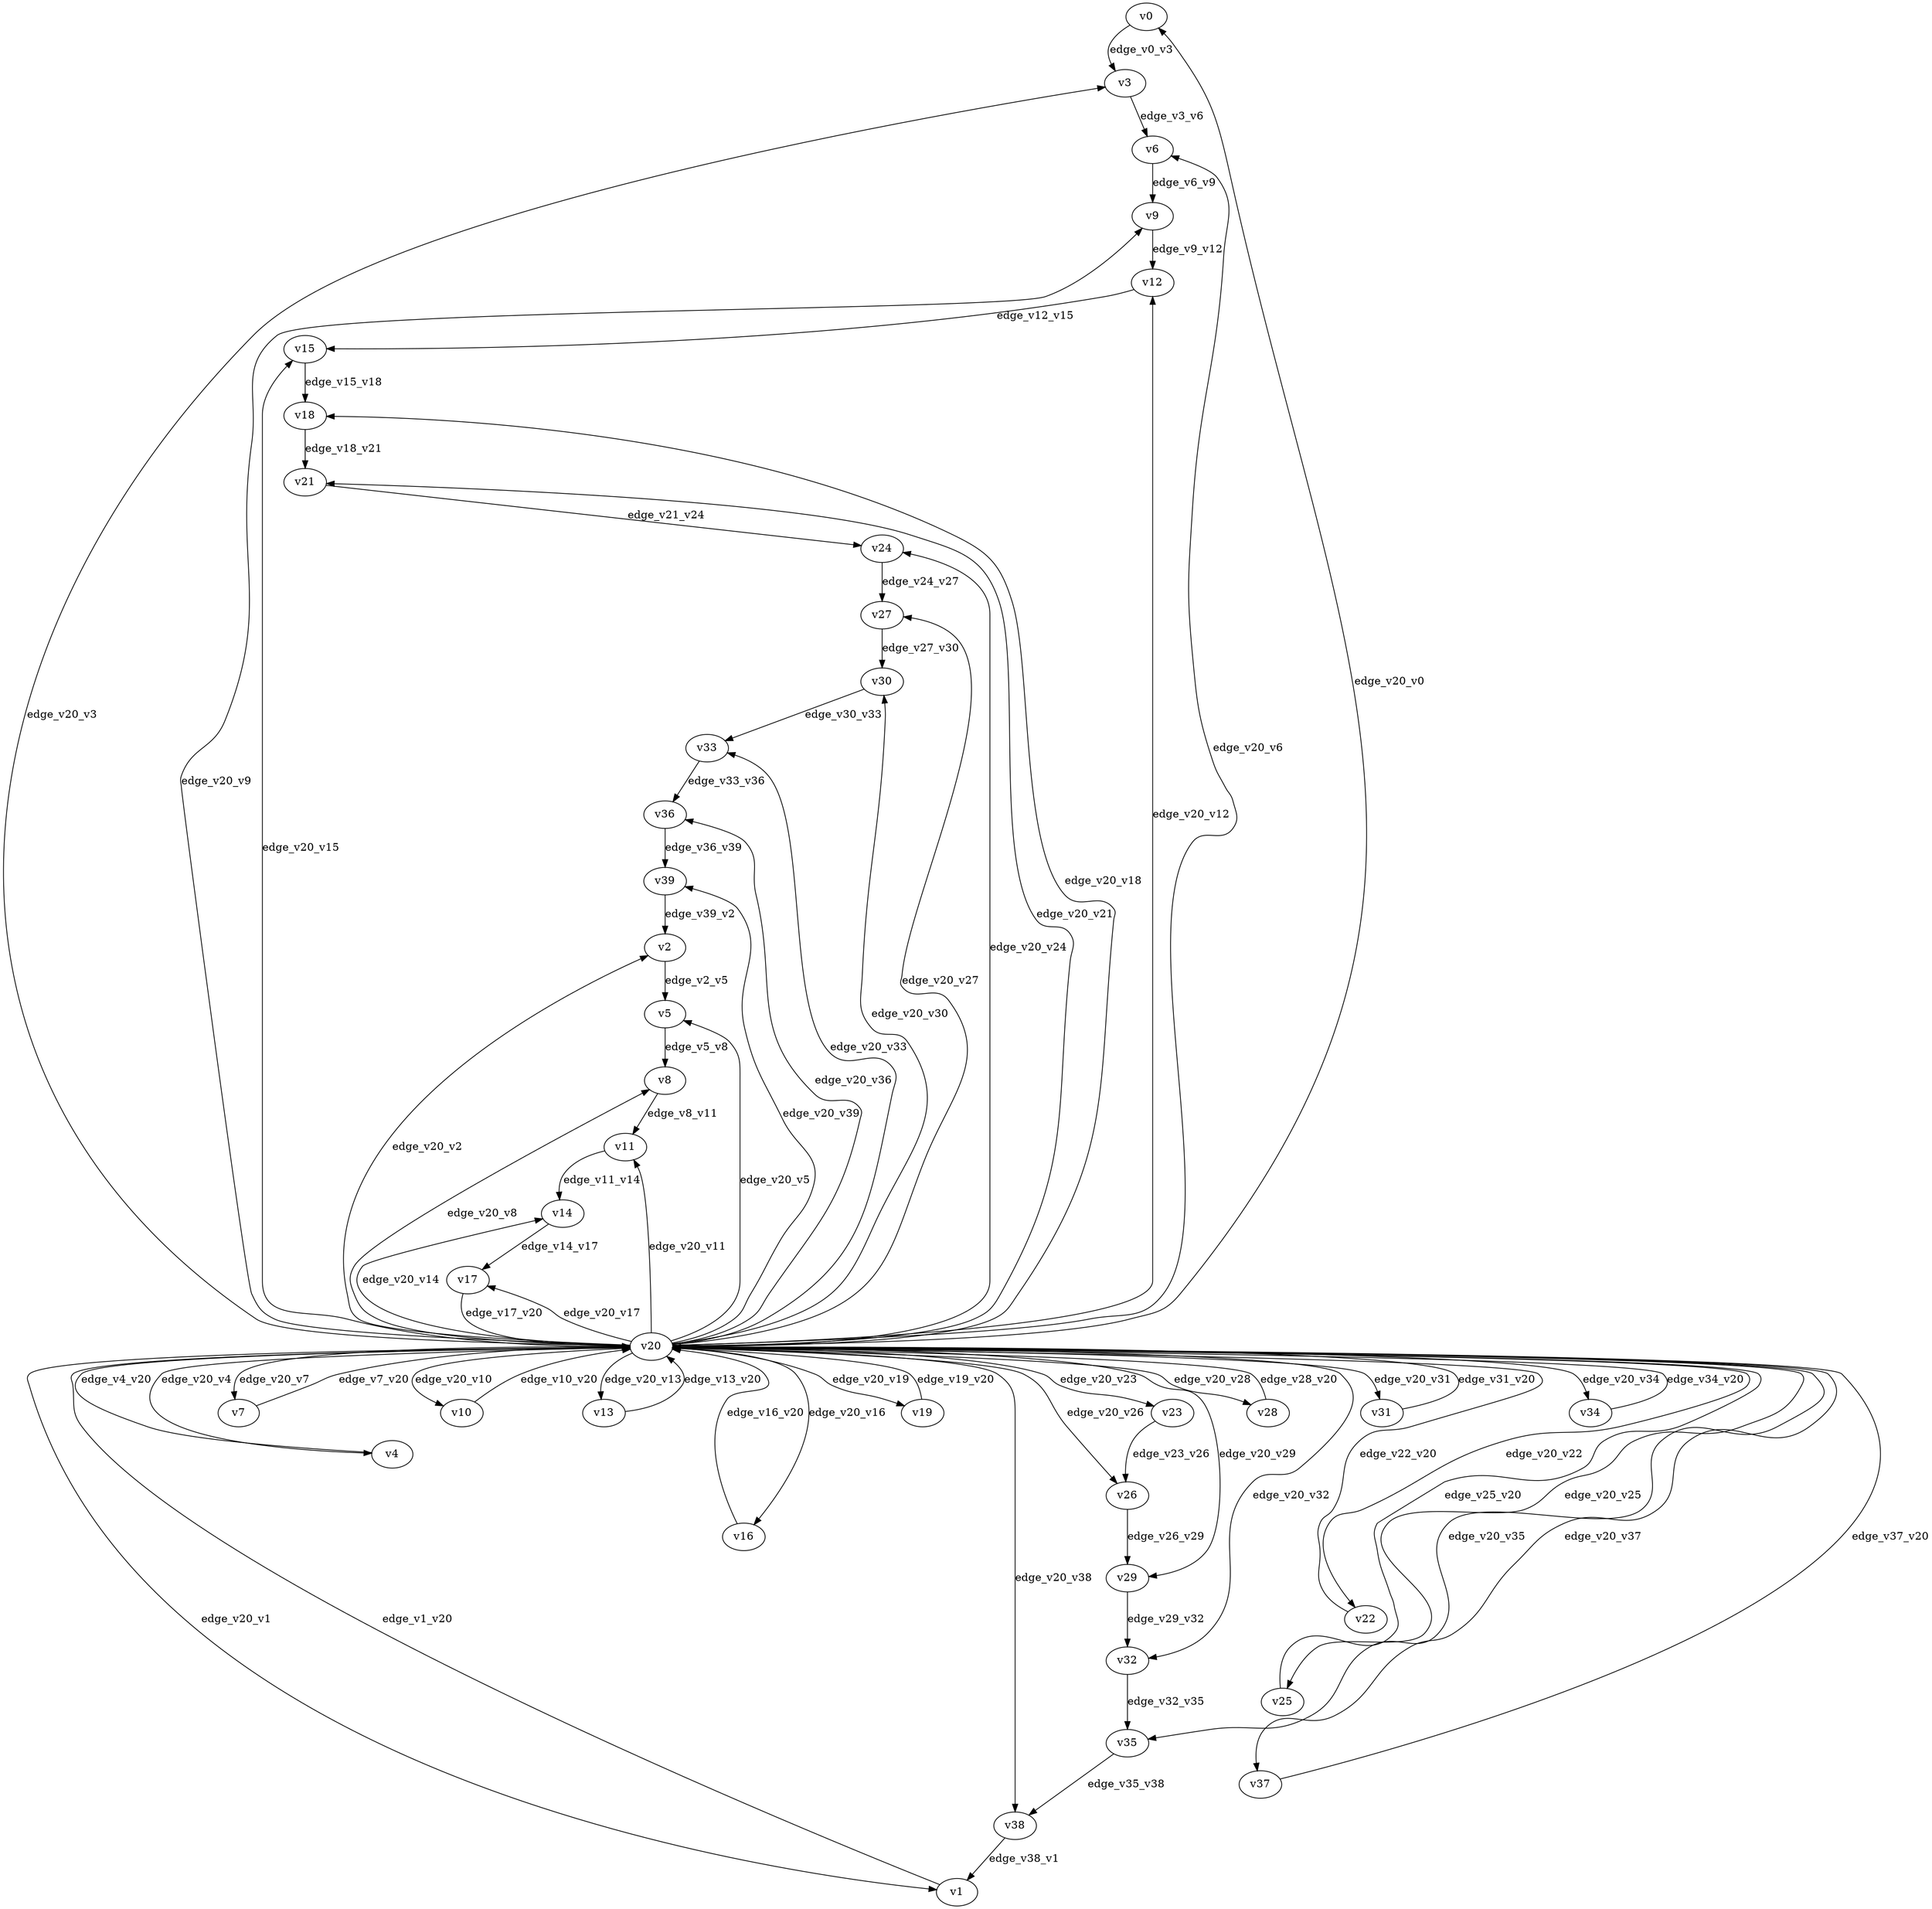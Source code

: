 digraph test049 {
    // Discounted game test case
    // Vertex properties: name [player=X]
    // Edge properties: [weight=Y, discount=Z]

    v0 [name="v0", player=0];
    v1 [name="v1", player=1];
    v2 [name="v2", player=0];
    v3 [name="v3", player=1];
    v4 [name="v4", player=0];
    v5 [name="v5", player=1];
    v6 [name="v6", player=0];
    v7 [name="v7", player=1];
    v8 [name="v8", player=0];
    v9 [name="v9", player=1];
    v10 [name="v10", player=0];
    v11 [name="v11", player=1];
    v12 [name="v12", player=0];
    v13 [name="v13", player=1];
    v14 [name="v14", player=0];
    v15 [name="v15", player=1];
    v16 [name="v16", player=0];
    v17 [name="v17", player=1];
    v18 [name="v18", player=0];
    v19 [name="v19", player=1];
    v20 [name="v20", player=0];
    v21 [name="v21", player=1];
    v22 [name="v22", player=0];
    v23 [name="v23", player=1];
    v24 [name="v24", player=0];
    v25 [name="v25", player=1];
    v26 [name="v26", player=0];
    v27 [name="v27", player=1];
    v28 [name="v28", player=0];
    v29 [name="v29", player=1];
    v30 [name="v30", player=0];
    v31 [name="v31", player=1];
    v32 [name="v32", player=0];
    v33 [name="v33", player=1];
    v34 [name="v34", player=0];
    v35 [name="v35", player=1];
    v36 [name="v36", player=0];
    v37 [name="v37", player=1];
    v38 [name="v38", player=0];
    v39 [name="v39", player=1];

    v20 -> v0 [label="edge_v20_v0", weight=0.31, discount=0.533];
    v20 -> v1 [label="edge_v20_v1", weight=-0.47, discount=0.533];
    v1 -> v20 [label="edge_v1_v20", weight=0.26, discount=0.533];
    v20 -> v2 [label="edge_v20_v2", weight=-0.47, discount=0.533];
    v20 -> v3 [label="edge_v20_v3", weight=-2.15, discount=0.533];
    v20 -> v4 [label="edge_v20_v4", weight=-4.22, discount=0.533];
    v4 -> v20 [label="edge_v4_v20", weight=-6.12, discount=0.533];
    v20 -> v5 [label="edge_v20_v5", weight=4.49, discount=0.533];
    v20 -> v6 [label="edge_v20_v6", weight=-3.07, discount=0.533];
    v20 -> v7 [label="edge_v20_v7", weight=6.29, discount=0.533];
    v7 -> v20 [label="edge_v7_v20", weight=5.61, discount=0.533];
    v20 -> v8 [label="edge_v20_v8", weight=0.10, discount=0.533];
    v20 -> v9 [label="edge_v20_v9", weight=-2.64, discount=0.533];
    v20 -> v10 [label="edge_v20_v10", weight=7.78, discount=0.533];
    v10 -> v20 [label="edge_v10_v20", weight=7.80, discount=0.533];
    v20 -> v11 [label="edge_v20_v11", weight=4.87, discount=0.533];
    v20 -> v12 [label="edge_v20_v12", weight=4.07, discount=0.533];
    v20 -> v13 [label="edge_v20_v13", weight=5.18, discount=0.533];
    v13 -> v20 [label="edge_v13_v20", weight=3.00, discount=0.533];
    v20 -> v14 [label="edge_v20_v14", weight=1.24, discount=0.533];
    v20 -> v15 [label="edge_v20_v15", weight=1.77, discount=0.533];
    v20 -> v16 [label="edge_v20_v16", weight=0.12, discount=0.533];
    v16 -> v20 [label="edge_v16_v20", weight=0.05, discount=0.533];
    v20 -> v17 [label="edge_v20_v17", weight=2.76, discount=0.533];
    v20 -> v18 [label="edge_v20_v18", weight=-3.64, discount=0.533];
    v20 -> v19 [label="edge_v20_v19", weight=5.86, discount=0.533];
    v19 -> v20 [label="edge_v19_v20", weight=5.34, discount=0.533];
    v20 -> v21 [label="edge_v20_v21", weight=0.31, discount=0.533];
    v20 -> v22 [label="edge_v20_v22", weight=-4.89, discount=0.533];
    v22 -> v20 [label="edge_v22_v20", weight=-6.02, discount=0.533];
    v20 -> v23 [label="edge_v20_v23", weight=-4.91, discount=0.533];
    v20 -> v24 [label="edge_v20_v24", weight=4.24, discount=0.533];
    v20 -> v25 [label="edge_v20_v25", weight=-3.42, discount=0.533];
    v25 -> v20 [label="edge_v25_v20", weight=-6.06, discount=0.533];
    v20 -> v26 [label="edge_v20_v26", weight=2.58, discount=0.533];
    v20 -> v27 [label="edge_v20_v27", weight=-3.10, discount=0.533];
    v20 -> v28 [label="edge_v20_v28", weight=1.73, discount=0.533];
    v28 -> v20 [label="edge_v28_v20", weight=2.43, discount=0.533];
    v20 -> v29 [label="edge_v20_v29", weight=0.88, discount=0.533];
    v20 -> v30 [label="edge_v20_v30", weight=-5.25, discount=0.533];
    v20 -> v31 [label="edge_v20_v31", weight=3.91, discount=0.533];
    v31 -> v20 [label="edge_v31_v20", weight=2.16, discount=0.533];
    v20 -> v32 [label="edge_v20_v32", weight=-3.27, discount=0.533];
    v20 -> v33 [label="edge_v20_v33", weight=-0.06, discount=0.533];
    v20 -> v34 [label="edge_v20_v34", weight=1.71, discount=0.533];
    v34 -> v20 [label="edge_v34_v20", weight=-0.76, discount=0.533];
    v20 -> v35 [label="edge_v20_v35", weight=-0.89, discount=0.533];
    v20 -> v36 [label="edge_v20_v36", weight=0.98, discount=0.533];
    v20 -> v37 [label="edge_v20_v37", weight=-5.02, discount=0.533];
    v37 -> v20 [label="edge_v37_v20", weight=-6.58, discount=0.533];
    v20 -> v38 [label="edge_v20_v38", weight=6.41, discount=0.533];
    v20 -> v39 [label="edge_v20_v39", weight=-5.44, discount=0.533];
    v0 -> v3 [label="edge_v0_v3", weight=-0.17, discount=0.533];
    v2 -> v5 [label="edge_v2_v5", weight=3.34, discount=0.533];
    v3 -> v6 [label="edge_v3_v6", weight=-2.15, discount=0.533];
    v5 -> v8 [label="edge_v5_v8", weight=6.51, discount=0.533];
    v6 -> v9 [label="edge_v6_v9", weight=4.32, discount=0.533];
    v8 -> v11 [label="edge_v8_v11", weight=-0.17, discount=0.533];
    v9 -> v12 [label="edge_v9_v12", weight=4.14, discount=0.533];
    v11 -> v14 [label="edge_v11_v14", weight=4.00, discount=0.533];
    v12 -> v15 [label="edge_v12_v15", weight=0.78, discount=0.533];
    v14 -> v17 [label="edge_v14_v17", weight=0.43, discount=0.533];
    v15 -> v18 [label="edge_v15_v18", weight=2.70, discount=0.533];
    v17 -> v20 [label="edge_v17_v20", weight=6.97, discount=0.533];
    v18 -> v21 [label="edge_v18_v21", weight=3.99, discount=0.533];
    v21 -> v24 [label="edge_v21_v24", weight=-0.29, discount=0.533];
    v23 -> v26 [label="edge_v23_v26", weight=0.51, discount=0.533];
    v24 -> v27 [label="edge_v24_v27", weight=5.70, discount=0.533];
    v26 -> v29 [label="edge_v26_v29", weight=3.68, discount=0.533];
    v27 -> v30 [label="edge_v27_v30", weight=6.18, discount=0.533];
    v29 -> v32 [label="edge_v29_v32", weight=6.01, discount=0.533];
    v30 -> v33 [label="edge_v30_v33", weight=1.53, discount=0.533];
    v32 -> v35 [label="edge_v32_v35", weight=3.44, discount=0.533];
    v33 -> v36 [label="edge_v33_v36", weight=1.95, discount=0.533];
    v35 -> v38 [label="edge_v35_v38", weight=-2.40, discount=0.533];
    v36 -> v39 [label="edge_v36_v39", weight=3.90, discount=0.533];
    v38 -> v1 [label="edge_v38_v1", weight=-2.91, discount=0.533];
    v39 -> v2 [label="edge_v39_v2", weight=3.43, discount=0.533];
}
